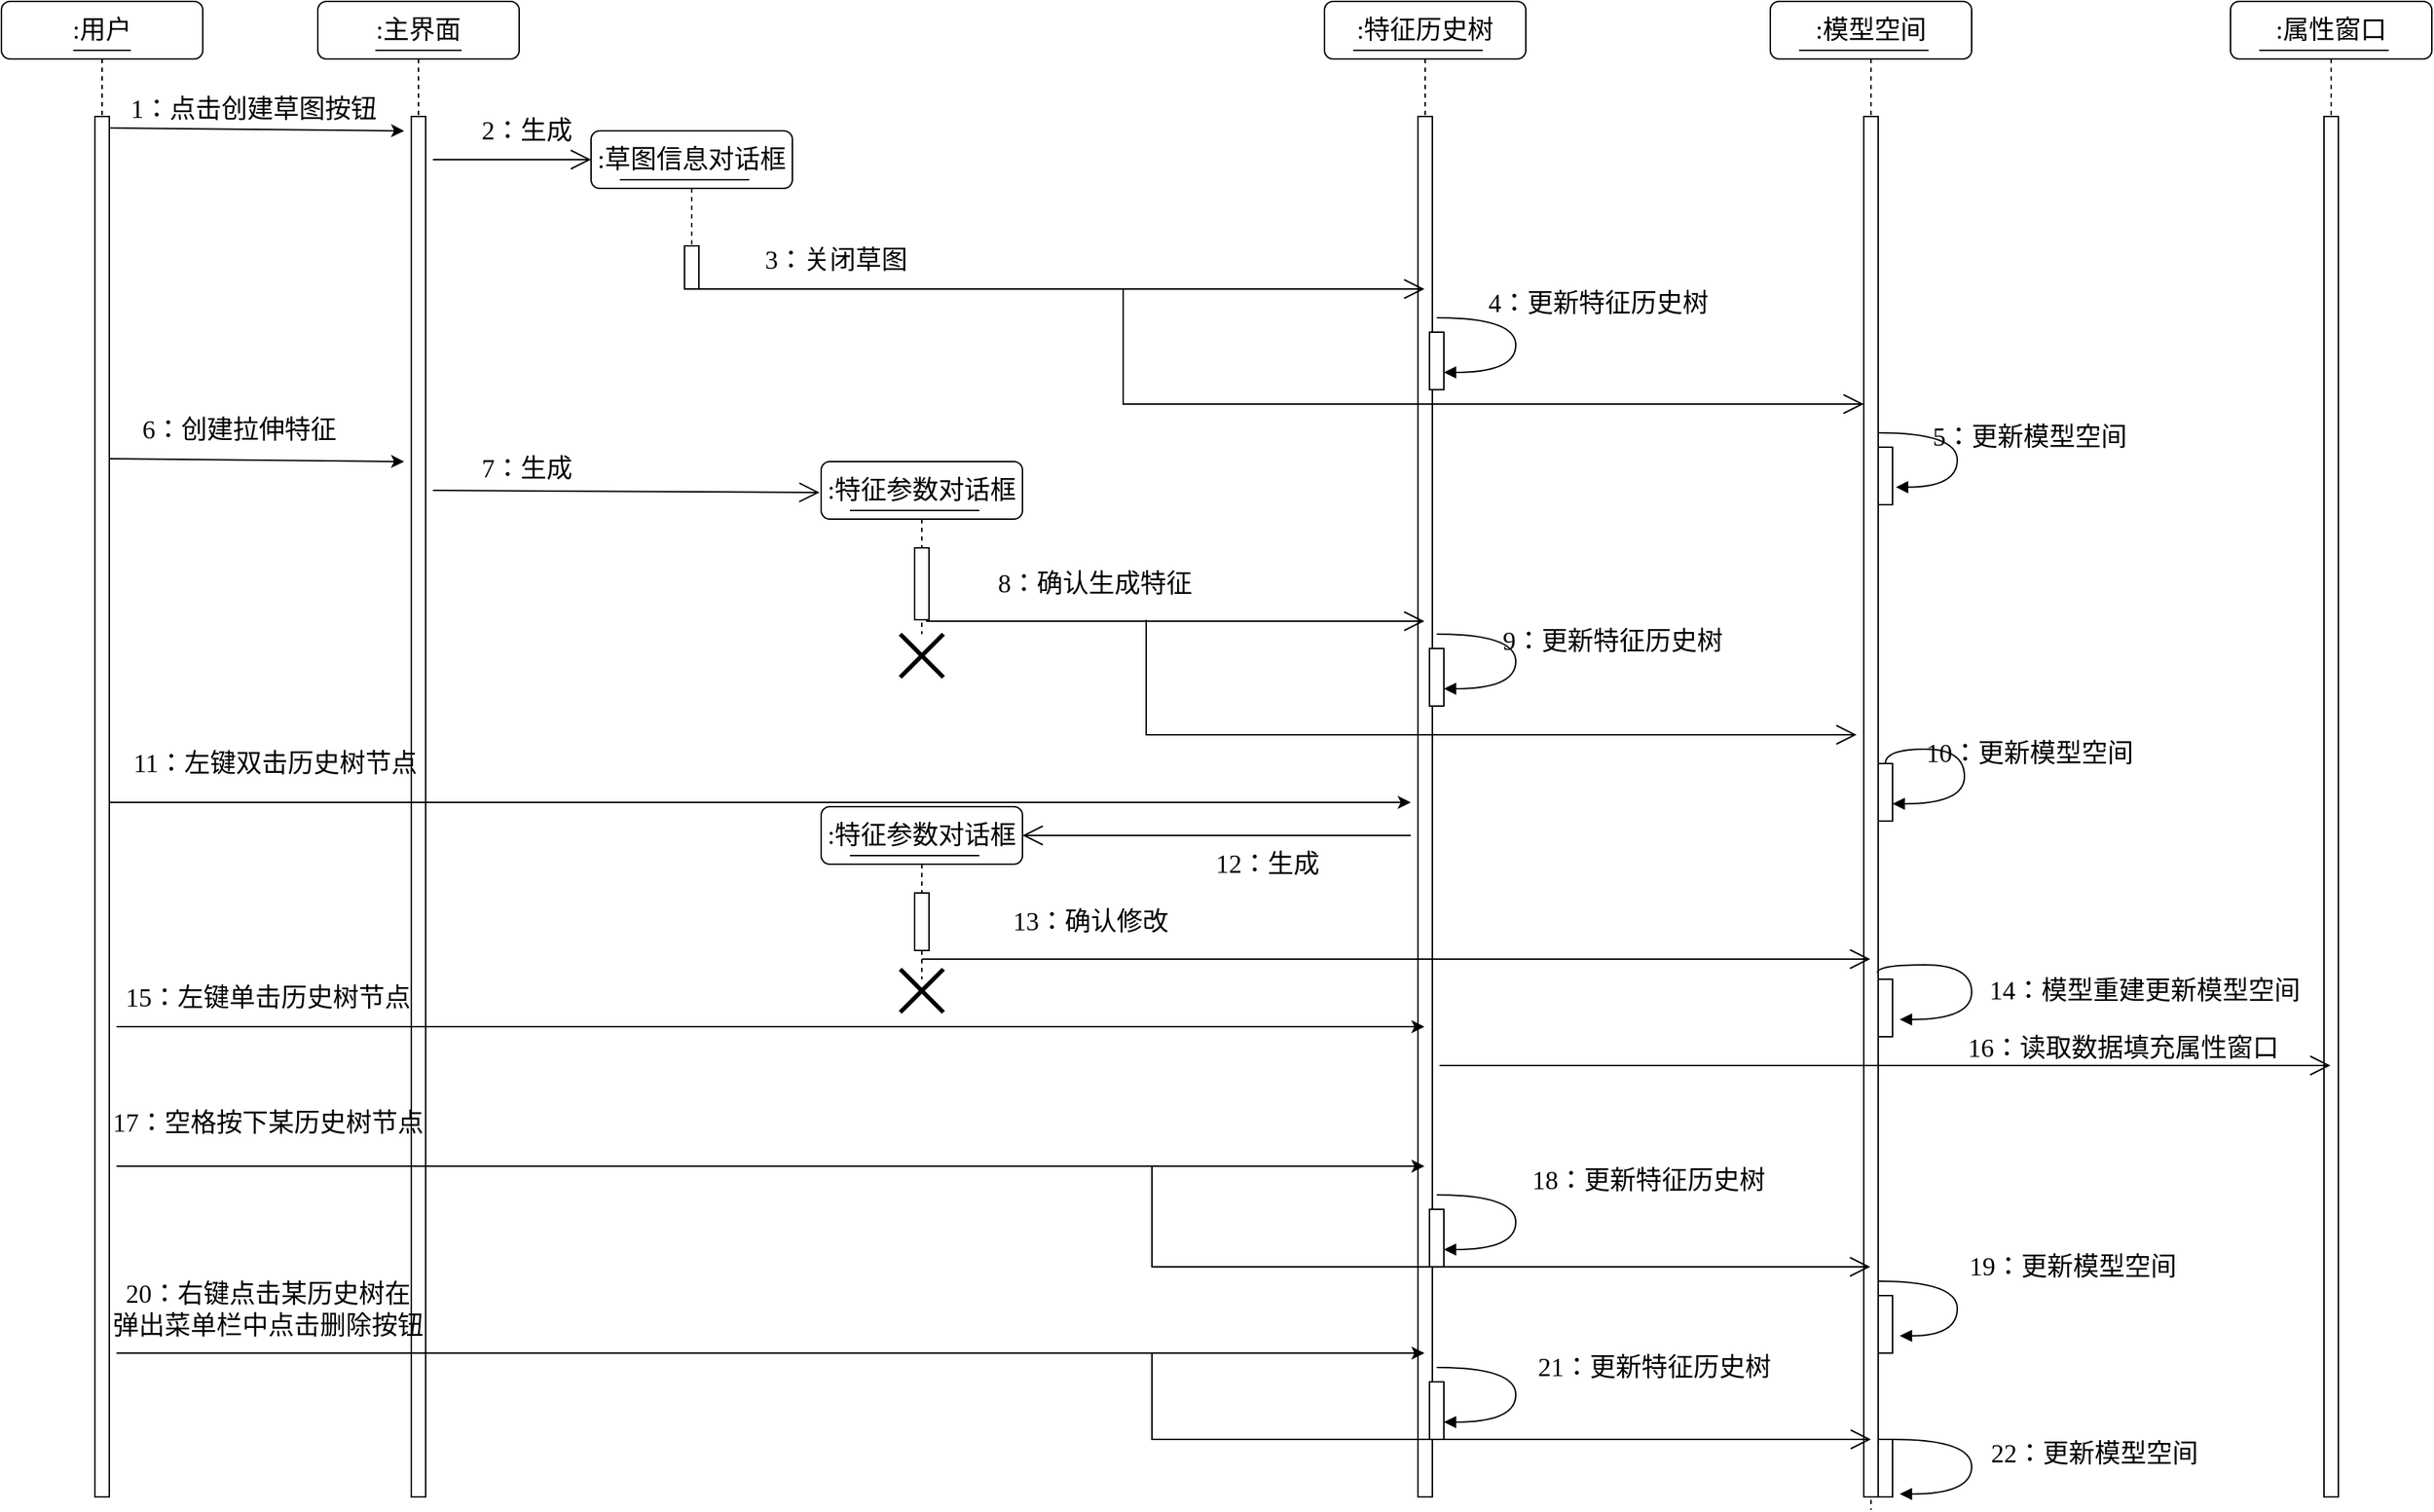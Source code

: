 <mxfile version="22.1.8" type="github">
  <diagram name="第 1 页" id="ZRY4WDD3s0EOswIIjKSG">
    <mxGraphModel dx="2787" dy="882" grid="1" gridSize="10" guides="1" tooltips="1" connect="1" arrows="1" fold="1" page="1" pageScale="1" pageWidth="827" pageHeight="1169" math="0" shadow="0">
      <root>
        <mxCell id="0" />
        <mxCell id="1" parent="0" />
        <mxCell id="owsrCWpy_cF2nVWeZgwf-1" value="&lt;font style=&quot;font-size: 18px;&quot; data-font-src=&quot;https://fonts.googleapis.com/css?family=Noto+Sans+Simplified+Chinese&quot; face=&quot;Noto Sans Simplified Chinese&quot;&gt;:主界面&lt;/font&gt;" style="shape=umlLifeline;perimeter=lifelinePerimeter;whiteSpace=wrap;html=1;container=1;collapsible=0;recursiveResize=0;outlineConnect=0;rounded=1;shadow=0;comic=0;labelBackgroundColor=none;strokeWidth=1;fontFamily=Verdana;fontSize=12;align=center;" parent="1" vertex="1">
          <mxGeometry x="-420" y="120" width="140" height="1040" as="geometry" />
        </mxCell>
        <mxCell id="owsrCWpy_cF2nVWeZgwf-2" value="" style="html=1;points=[];perimeter=orthogonalPerimeter;rounded=0;shadow=0;comic=0;labelBackgroundColor=none;strokeWidth=1;fontFamily=Verdana;fontSize=12;align=center;" parent="owsrCWpy_cF2nVWeZgwf-1" vertex="1">
          <mxGeometry x="65" y="80" width="10" height="960" as="geometry" />
        </mxCell>
        <mxCell id="owsrCWpy_cF2nVWeZgwf-3" value="" style="line;strokeWidth=1;fillColor=none;align=left;verticalAlign=middle;spacingTop=-1;spacingLeft=3;spacingRight=3;rotatable=0;labelPosition=right;points=[];portConstraint=eastwest;strokeColor=inherit;" parent="owsrCWpy_cF2nVWeZgwf-1" vertex="1">
          <mxGeometry x="40" y="30" width="60" height="8" as="geometry" />
        </mxCell>
        <mxCell id="owsrCWpy_cF2nVWeZgwf-70" value="" style="endArrow=open;endFill=1;endSize=12;html=1;rounded=0;entryX=-0.008;entryY=0.179;entryDx=0;entryDy=0;entryPerimeter=0;" parent="owsrCWpy_cF2nVWeZgwf-1" target="owsrCWpy_cF2nVWeZgwf-17" edge="1">
          <mxGeometry width="160" relative="1" as="geometry">
            <mxPoint x="80" y="340" as="sourcePoint" />
            <mxPoint x="310" y="340" as="targetPoint" />
          </mxGeometry>
        </mxCell>
        <mxCell id="owsrCWpy_cF2nVWeZgwf-5" value="&lt;font style=&quot;font-size: 18px;&quot; data-font-src=&quot;https://fonts.googleapis.com/css?family=Noto+Sans+Simplified+Chinese&quot; face=&quot;Noto Sans Simplified Chinese&quot;&gt;:模型空间&lt;/font&gt;" style="shape=umlLifeline;perimeter=lifelinePerimeter;whiteSpace=wrap;html=1;container=1;collapsible=0;recursiveResize=0;outlineConnect=0;rounded=1;shadow=0;comic=0;labelBackgroundColor=none;strokeWidth=1;fontFamily=Verdana;fontSize=12;align=center;" parent="1" vertex="1">
          <mxGeometry x="590" y="120" width="140" height="1049" as="geometry" />
        </mxCell>
        <mxCell id="owsrCWpy_cF2nVWeZgwf-6" value="" style="html=1;points=[];perimeter=orthogonalPerimeter;rounded=0;shadow=0;comic=0;labelBackgroundColor=none;strokeWidth=1;fontFamily=Verdana;fontSize=12;align=center;" parent="owsrCWpy_cF2nVWeZgwf-5" vertex="1">
          <mxGeometry x="65" y="80" width="10" height="960" as="geometry" />
        </mxCell>
        <mxCell id="owsrCWpy_cF2nVWeZgwf-7" value="" style="line;strokeWidth=1;fillColor=none;align=left;verticalAlign=middle;spacingTop=-1;spacingLeft=3;spacingRight=3;rotatable=0;labelPosition=right;points=[];portConstraint=eastwest;strokeColor=inherit;" parent="owsrCWpy_cF2nVWeZgwf-5" vertex="1">
          <mxGeometry x="20" y="30" width="90" height="8" as="geometry" />
        </mxCell>
        <mxCell id="owsrCWpy_cF2nVWeZgwf-68" value="" style="html=1;points=[];perimeter=orthogonalPerimeter;rounded=0;shadow=0;comic=0;labelBackgroundColor=none;strokeWidth=1;fontFamily=Verdana;fontSize=12;align=center;" parent="owsrCWpy_cF2nVWeZgwf-5" vertex="1">
          <mxGeometry x="75" y="310" width="10" height="40" as="geometry" />
        </mxCell>
        <mxCell id="owsrCWpy_cF2nVWeZgwf-67" value="" style="html=1;verticalAlign=bottom;endArrow=block;labelBackgroundColor=none;fontFamily=Verdana;fontSize=12;elbow=vertical;edgeStyle=orthogonalEdgeStyle;curved=1;exitX=1.038;exitY=0.345;exitPerimeter=0;entryX=1.231;entryY=0.695;entryDx=0;entryDy=0;entryPerimeter=0;" parent="owsrCWpy_cF2nVWeZgwf-5" target="owsrCWpy_cF2nVWeZgwf-68" edge="1">
          <mxGeometry x="-0.091" y="30" relative="1" as="geometry">
            <mxPoint x="75" y="300" as="sourcePoint" />
            <mxPoint x="90" y="338" as="targetPoint" />
            <Array as="points">
              <mxPoint x="130" y="300" />
              <mxPoint x="130" y="338" />
            </Array>
            <mxPoint as="offset" />
          </mxGeometry>
        </mxCell>
        <mxCell id="owsrCWpy_cF2nVWeZgwf-81" value="" style="html=1;points=[];perimeter=orthogonalPerimeter;rounded=0;shadow=0;comic=0;labelBackgroundColor=none;strokeWidth=1;fontFamily=Verdana;fontSize=12;align=center;" parent="owsrCWpy_cF2nVWeZgwf-5" vertex="1">
          <mxGeometry x="75" y="530" width="10" height="40" as="geometry" />
        </mxCell>
        <mxCell id="owsrCWpy_cF2nVWeZgwf-82" value="" style="html=1;verticalAlign=bottom;endArrow=block;labelBackgroundColor=none;fontFamily=Verdana;fontSize=12;elbow=vertical;edgeStyle=orthogonalEdgeStyle;curved=1;entryX=1;entryY=0.286;entryPerimeter=0;exitX=0.5;exitY=0;exitDx=0;exitDy=0;exitPerimeter=0;" parent="owsrCWpy_cF2nVWeZgwf-5" edge="1" source="owsrCWpy_cF2nVWeZgwf-81">
          <mxGeometry x="-0.091" y="30" relative="1" as="geometry">
            <mxPoint x="80" y="520" as="sourcePoint" />
            <mxPoint x="85" y="558" as="targetPoint" />
            <Array as="points">
              <mxPoint x="80" y="520" />
              <mxPoint x="135" y="520" />
              <mxPoint x="135" y="558" />
            </Array>
            <mxPoint as="offset" />
          </mxGeometry>
        </mxCell>
        <mxCell id="owsrCWpy_cF2nVWeZgwf-95" value="" style="html=1;verticalAlign=bottom;endArrow=block;labelBackgroundColor=none;fontFamily=Verdana;fontSize=12;elbow=vertical;edgeStyle=orthogonalEdgeStyle;curved=1;entryX=1;entryY=0.286;entryPerimeter=0;exitX=-0.057;exitY=-0.111;exitPerimeter=0;exitDx=0;exitDy=0;" parent="owsrCWpy_cF2nVWeZgwf-5" edge="1" source="owsrCWpy_cF2nVWeZgwf-94">
          <mxGeometry x="-0.091" y="30" relative="1" as="geometry">
            <mxPoint x="85" y="670" as="sourcePoint" />
            <mxPoint x="90" y="708" as="targetPoint" />
            <Array as="points">
              <mxPoint x="74" y="670" />
              <mxPoint x="140" y="670" />
              <mxPoint x="140" y="708" />
            </Array>
            <mxPoint as="offset" />
          </mxGeometry>
        </mxCell>
        <mxCell id="owsrCWpy_cF2nVWeZgwf-94" value="" style="html=1;points=[];perimeter=orthogonalPerimeter;rounded=0;shadow=0;comic=0;labelBackgroundColor=none;strokeWidth=1;fontFamily=Verdana;fontSize=12;align=center;" parent="owsrCWpy_cF2nVWeZgwf-5" vertex="1">
          <mxGeometry x="75" y="680" width="10" height="40" as="geometry" />
        </mxCell>
        <mxCell id="PZFRCKx6zjegrq4QOmoY-1" value="" style="html=1;points=[];perimeter=orthogonalPerimeter;rounded=0;shadow=0;comic=0;labelBackgroundColor=none;strokeWidth=1;fontFamily=Verdana;fontSize=12;align=center;" vertex="1" parent="owsrCWpy_cF2nVWeZgwf-5">
          <mxGeometry x="75" y="900" width="10" height="40" as="geometry" />
        </mxCell>
        <mxCell id="PZFRCKx6zjegrq4QOmoY-2" value="" style="html=1;verticalAlign=bottom;endArrow=block;labelBackgroundColor=none;fontFamily=Verdana;fontSize=12;elbow=vertical;edgeStyle=orthogonalEdgeStyle;curved=1;exitX=1.038;exitY=0.345;exitPerimeter=0;" edge="1" parent="owsrCWpy_cF2nVWeZgwf-5">
          <mxGeometry x="-0.091" y="30" relative="1" as="geometry">
            <mxPoint x="75.0" y="890" as="sourcePoint" />
            <mxPoint x="90" y="928" as="targetPoint" />
            <Array as="points">
              <mxPoint x="130.0" y="890" />
              <mxPoint x="130.0" y="928" />
            </Array>
            <mxPoint as="offset" />
          </mxGeometry>
        </mxCell>
        <mxCell id="PZFRCKx6zjegrq4QOmoY-7" value="" style="html=1;points=[];perimeter=orthogonalPerimeter;rounded=0;shadow=0;comic=0;labelBackgroundColor=none;strokeWidth=1;fontFamily=Verdana;fontSize=12;align=center;" vertex="1" parent="owsrCWpy_cF2nVWeZgwf-5">
          <mxGeometry x="75" y="1000" width="10" height="40" as="geometry" />
        </mxCell>
        <mxCell id="PZFRCKx6zjegrq4QOmoY-8" value="" style="html=1;verticalAlign=bottom;endArrow=block;labelBackgroundColor=none;fontFamily=Verdana;fontSize=12;elbow=vertical;edgeStyle=orthogonalEdgeStyle;curved=1;entryX=1;entryY=0.286;entryPerimeter=0;exitX=1.038;exitY=0.345;exitPerimeter=0;" edge="1" parent="owsrCWpy_cF2nVWeZgwf-5">
          <mxGeometry x="-0.091" y="30" relative="1" as="geometry">
            <mxPoint x="85" y="1000" as="sourcePoint" />
            <mxPoint x="90" y="1038" as="targetPoint" />
            <Array as="points">
              <mxPoint x="140" y="1000" />
              <mxPoint x="140" y="1038" />
            </Array>
            <mxPoint as="offset" />
          </mxGeometry>
        </mxCell>
        <mxCell id="owsrCWpy_cF2nVWeZgwf-9" value="&lt;font style=&quot;font-size: 18px;&quot; data-font-src=&quot;https://fonts.googleapis.com/css?family=Noto+Sans+Simplified+Chinese&quot; face=&quot;Noto Sans Simplified Chinese&quot;&gt;:特征历史树&lt;/font&gt;" style="shape=umlLifeline;perimeter=lifelinePerimeter;whiteSpace=wrap;html=1;container=1;collapsible=0;recursiveResize=0;outlineConnect=0;rounded=1;shadow=0;comic=0;labelBackgroundColor=none;strokeWidth=1;fontFamily=Verdana;fontSize=12;align=center;" parent="1" vertex="1">
          <mxGeometry x="280" y="120" width="140" height="1040" as="geometry" />
        </mxCell>
        <mxCell id="owsrCWpy_cF2nVWeZgwf-10" value="" style="html=1;points=[];perimeter=orthogonalPerimeter;rounded=0;shadow=0;comic=0;labelBackgroundColor=none;strokeWidth=1;fontFamily=Verdana;fontSize=12;align=center;" parent="owsrCWpy_cF2nVWeZgwf-9" vertex="1">
          <mxGeometry x="65" y="80" width="10" height="960" as="geometry" />
        </mxCell>
        <mxCell id="owsrCWpy_cF2nVWeZgwf-11" value="" style="line;strokeWidth=1;fillColor=none;align=left;verticalAlign=middle;spacingTop=-1;spacingLeft=3;spacingRight=3;rotatable=0;labelPosition=right;points=[];portConstraint=eastwest;strokeColor=inherit;" parent="owsrCWpy_cF2nVWeZgwf-9" vertex="1">
          <mxGeometry x="20" y="30" width="90" height="8" as="geometry" />
        </mxCell>
        <mxCell id="owsrCWpy_cF2nVWeZgwf-63" value="" style="html=1;points=[];perimeter=orthogonalPerimeter;rounded=0;shadow=0;comic=0;labelBackgroundColor=none;strokeWidth=1;fontFamily=Verdana;fontSize=12;align=center;" parent="owsrCWpy_cF2nVWeZgwf-9" vertex="1">
          <mxGeometry x="73" y="230" width="10" height="40" as="geometry" />
        </mxCell>
        <mxCell id="owsrCWpy_cF2nVWeZgwf-64" value="" style="html=1;verticalAlign=bottom;endArrow=block;labelBackgroundColor=none;fontFamily=Verdana;fontSize=12;elbow=vertical;edgeStyle=orthogonalEdgeStyle;curved=1;entryX=1;entryY=0.286;entryPerimeter=0;exitX=1.038;exitY=0.345;exitPerimeter=0;" parent="owsrCWpy_cF2nVWeZgwf-9" edge="1">
          <mxGeometry x="-0.091" y="30" relative="1" as="geometry">
            <mxPoint x="78" y="220" as="sourcePoint" />
            <mxPoint x="83" y="258" as="targetPoint" />
            <Array as="points">
              <mxPoint x="133" y="220" />
              <mxPoint x="133" y="258" />
            </Array>
            <mxPoint as="offset" />
          </mxGeometry>
        </mxCell>
        <mxCell id="owsrCWpy_cF2nVWeZgwf-75" value="" style="html=1;points=[];perimeter=orthogonalPerimeter;rounded=0;shadow=0;comic=0;labelBackgroundColor=none;strokeWidth=1;fontFamily=Verdana;fontSize=12;align=center;" parent="owsrCWpy_cF2nVWeZgwf-9" vertex="1">
          <mxGeometry x="73" y="450" width="10" height="40" as="geometry" />
        </mxCell>
        <mxCell id="owsrCWpy_cF2nVWeZgwf-76" value="" style="html=1;verticalAlign=bottom;endArrow=block;labelBackgroundColor=none;fontFamily=Verdana;fontSize=12;elbow=vertical;edgeStyle=orthogonalEdgeStyle;curved=1;entryX=1;entryY=0.286;entryPerimeter=0;exitX=1.038;exitY=0.345;exitPerimeter=0;" parent="owsrCWpy_cF2nVWeZgwf-9" edge="1">
          <mxGeometry x="-0.091" y="30" relative="1" as="geometry">
            <mxPoint x="78" y="440" as="sourcePoint" />
            <mxPoint x="83" y="478" as="targetPoint" />
            <Array as="points">
              <mxPoint x="133" y="440" />
              <mxPoint x="133" y="478" />
            </Array>
            <mxPoint as="offset" />
          </mxGeometry>
        </mxCell>
        <mxCell id="owsrCWpy_cF2nVWeZgwf-92" value="" style="html=1;points=[];perimeter=orthogonalPerimeter;rounded=0;shadow=0;comic=0;labelBackgroundColor=none;strokeWidth=1;fontFamily=Verdana;fontSize=12;align=center;" parent="owsrCWpy_cF2nVWeZgwf-9" vertex="1">
          <mxGeometry x="73" y="840" width="10" height="40" as="geometry" />
        </mxCell>
        <mxCell id="owsrCWpy_cF2nVWeZgwf-93" value="" style="html=1;verticalAlign=bottom;endArrow=block;labelBackgroundColor=none;fontFamily=Verdana;fontSize=12;elbow=vertical;edgeStyle=orthogonalEdgeStyle;curved=1;entryX=1;entryY=0.286;entryPerimeter=0;exitX=1.038;exitY=0.345;exitPerimeter=0;" parent="owsrCWpy_cF2nVWeZgwf-9" edge="1">
          <mxGeometry x="-0.091" y="30" relative="1" as="geometry">
            <mxPoint x="78" y="830" as="sourcePoint" />
            <mxPoint x="83" y="868" as="targetPoint" />
            <Array as="points">
              <mxPoint x="133" y="830" />
              <mxPoint x="133" y="868" />
            </Array>
            <mxPoint as="offset" />
          </mxGeometry>
        </mxCell>
        <mxCell id="PZFRCKx6zjegrq4QOmoY-3" value="" style="html=1;points=[];perimeter=orthogonalPerimeter;rounded=0;shadow=0;comic=0;labelBackgroundColor=none;strokeWidth=1;fontFamily=Verdana;fontSize=12;align=center;" vertex="1" parent="owsrCWpy_cF2nVWeZgwf-9">
          <mxGeometry x="73" y="960" width="10" height="40" as="geometry" />
        </mxCell>
        <mxCell id="PZFRCKx6zjegrq4QOmoY-4" value="" style="html=1;verticalAlign=bottom;endArrow=block;labelBackgroundColor=none;fontFamily=Verdana;fontSize=12;elbow=vertical;edgeStyle=orthogonalEdgeStyle;curved=1;entryX=1;entryY=0.286;entryPerimeter=0;exitX=1.038;exitY=0.345;exitPerimeter=0;" edge="1" parent="owsrCWpy_cF2nVWeZgwf-9">
          <mxGeometry x="-0.091" y="30" relative="1" as="geometry">
            <mxPoint x="78" y="950" as="sourcePoint" />
            <mxPoint x="83" y="988" as="targetPoint" />
            <Array as="points">
              <mxPoint x="133" y="950" />
              <mxPoint x="133" y="988" />
            </Array>
            <mxPoint as="offset" />
          </mxGeometry>
        </mxCell>
        <mxCell id="owsrCWpy_cF2nVWeZgwf-13" value="&lt;font style=&quot;font-size: 18px;&quot; data-font-src=&quot;https://fonts.googleapis.com/css?family=Noto+Sans+Simplified+Chinese&quot; face=&quot;Noto Sans Simplified Chinese&quot;&gt;:属性窗口&lt;/font&gt;" style="shape=umlLifeline;perimeter=lifelinePerimeter;whiteSpace=wrap;html=1;container=1;collapsible=0;recursiveResize=0;outlineConnect=0;rounded=1;shadow=0;comic=0;labelBackgroundColor=none;strokeWidth=1;fontFamily=Verdana;fontSize=12;align=center;" parent="1" vertex="1">
          <mxGeometry x="910" y="120" width="140" height="1040" as="geometry" />
        </mxCell>
        <mxCell id="owsrCWpy_cF2nVWeZgwf-14" value="" style="html=1;points=[];perimeter=orthogonalPerimeter;rounded=0;shadow=0;comic=0;labelBackgroundColor=none;strokeWidth=1;fontFamily=Verdana;fontSize=12;align=center;" parent="owsrCWpy_cF2nVWeZgwf-13" vertex="1">
          <mxGeometry x="65" y="80" width="10" height="960" as="geometry" />
        </mxCell>
        <mxCell id="owsrCWpy_cF2nVWeZgwf-15" value="" style="line;strokeWidth=1;fillColor=none;align=left;verticalAlign=middle;spacingTop=-1;spacingLeft=3;spacingRight=3;rotatable=0;labelPosition=right;points=[];portConstraint=eastwest;strokeColor=inherit;" parent="owsrCWpy_cF2nVWeZgwf-13" vertex="1">
          <mxGeometry x="20" y="30" width="90" height="8" as="geometry" />
        </mxCell>
        <mxCell id="owsrCWpy_cF2nVWeZgwf-17" value="&lt;font style=&quot;font-size: 18px;&quot; data-font-src=&quot;https://fonts.googleapis.com/css?family=Noto+Sans+Simplified+Chinese&quot; face=&quot;Noto Sans Simplified Chinese&quot;&gt;:特征参数对话框&lt;/font&gt;" style="shape=umlLifeline;perimeter=lifelinePerimeter;whiteSpace=wrap;html=1;container=1;collapsible=0;recursiveResize=0;outlineConnect=0;rounded=1;shadow=0;comic=0;labelBackgroundColor=none;strokeWidth=1;fontFamily=Verdana;fontSize=12;align=center;" parent="1" vertex="1">
          <mxGeometry x="-70" y="440" width="140" height="120" as="geometry" />
        </mxCell>
        <mxCell id="owsrCWpy_cF2nVWeZgwf-18" value="" style="html=1;points=[];perimeter=orthogonalPerimeter;rounded=0;shadow=0;comic=0;labelBackgroundColor=none;strokeWidth=1;fontFamily=Verdana;fontSize=12;align=center;" parent="owsrCWpy_cF2nVWeZgwf-17" vertex="1">
          <mxGeometry x="65" y="60" width="10" height="50" as="geometry" />
        </mxCell>
        <mxCell id="owsrCWpy_cF2nVWeZgwf-19" value="" style="line;strokeWidth=1;fillColor=none;align=left;verticalAlign=middle;spacingTop=-1;spacingLeft=3;spacingRight=3;rotatable=0;labelPosition=right;points=[];portConstraint=eastwest;strokeColor=inherit;" parent="owsrCWpy_cF2nVWeZgwf-17" vertex="1">
          <mxGeometry x="20" y="30" width="90" height="8" as="geometry" />
        </mxCell>
        <mxCell id="owsrCWpy_cF2nVWeZgwf-21" value="&lt;font style=&quot;font-size: 18px;&quot; data-font-src=&quot;https://fonts.googleapis.com/css?family=Noto+Sans+Simplified+Chinese&quot; face=&quot;Noto Sans Simplified Chinese&quot;&gt;:用户&lt;/font&gt;" style="shape=umlLifeline;perimeter=lifelinePerimeter;whiteSpace=wrap;html=1;container=1;collapsible=0;recursiveResize=0;outlineConnect=0;rounded=1;shadow=0;comic=0;labelBackgroundColor=none;strokeWidth=1;fontFamily=Verdana;fontSize=12;align=center;" parent="1" vertex="1">
          <mxGeometry x="-640" y="120" width="140" height="1040" as="geometry" />
        </mxCell>
        <mxCell id="owsrCWpy_cF2nVWeZgwf-22" value="" style="html=1;points=[];perimeter=orthogonalPerimeter;rounded=0;shadow=0;comic=0;labelBackgroundColor=none;strokeWidth=1;fontFamily=Verdana;fontSize=12;align=center;" parent="owsrCWpy_cF2nVWeZgwf-21" vertex="1">
          <mxGeometry x="65" y="80" width="10" height="960" as="geometry" />
        </mxCell>
        <mxCell id="owsrCWpy_cF2nVWeZgwf-23" value="" style="line;strokeWidth=1;fillColor=none;align=left;verticalAlign=middle;spacingTop=-1;spacingLeft=3;spacingRight=3;rotatable=0;labelPosition=right;points=[];portConstraint=eastwest;strokeColor=inherit;" parent="owsrCWpy_cF2nVWeZgwf-21" vertex="1">
          <mxGeometry x="50" y="30" width="40" height="8" as="geometry" />
        </mxCell>
        <mxCell id="owsrCWpy_cF2nVWeZgwf-101" value="" style="endArrow=classic;html=1;rounded=0;" parent="owsrCWpy_cF2nVWeZgwf-21" target="owsrCWpy_cF2nVWeZgwf-9" edge="1">
          <mxGeometry width="50" height="50" relative="1" as="geometry">
            <mxPoint x="80" y="810" as="sourcePoint" />
            <mxPoint x="285" y="812" as="targetPoint" />
          </mxGeometry>
        </mxCell>
        <mxCell id="owsrCWpy_cF2nVWeZgwf-30" value="&lt;font style=&quot;font-size: 18px;&quot; data-font-src=&quot;https://fonts.googleapis.com/css?family=Noto+Sans+Simplified+Chinese&quot; face=&quot;Noto Sans Simplified Chinese&quot;&gt;:草图信息对话框&lt;/font&gt;" style="shape=umlLifeline;perimeter=lifelinePerimeter;whiteSpace=wrap;html=1;container=1;collapsible=0;recursiveResize=0;outlineConnect=0;rounded=1;shadow=0;comic=0;labelBackgroundColor=none;strokeWidth=1;fontFamily=Verdana;fontSize=12;align=center;" parent="1" vertex="1">
          <mxGeometry x="-230" y="210" width="140" height="110" as="geometry" />
        </mxCell>
        <mxCell id="owsrCWpy_cF2nVWeZgwf-31" value="" style="html=1;points=[];perimeter=orthogonalPerimeter;rounded=0;shadow=0;comic=0;labelBackgroundColor=none;strokeWidth=1;fontFamily=Verdana;fontSize=12;align=center;" parent="owsrCWpy_cF2nVWeZgwf-30" vertex="1">
          <mxGeometry x="65" y="80" width="10" height="30" as="geometry" />
        </mxCell>
        <mxCell id="owsrCWpy_cF2nVWeZgwf-32" value="" style="line;strokeWidth=1;fillColor=none;align=left;verticalAlign=middle;spacingTop=-1;spacingLeft=3;spacingRight=3;rotatable=0;labelPosition=right;points=[];portConstraint=eastwest;strokeColor=inherit;" parent="owsrCWpy_cF2nVWeZgwf-30" vertex="1">
          <mxGeometry x="20" y="30" width="90" height="8" as="geometry" />
        </mxCell>
        <mxCell id="owsrCWpy_cF2nVWeZgwf-34" value="&lt;font style=&quot;font-size: 18px;&quot; data-font-src=&quot;https://fonts.googleapis.com/css?family=Noto+Sans+Simplified+Chinese&quot; face=&quot;Noto Sans Simplified Chinese&quot;&gt;1：点击创建草图按钮&lt;/font&gt;" style="text;html=1;align=center;verticalAlign=middle;resizable=0;points=[];autosize=1;strokeColor=none;fillColor=none;" parent="1" vertex="1">
          <mxGeometry x="-565" y="175" width="200" height="40" as="geometry" />
        </mxCell>
        <mxCell id="owsrCWpy_cF2nVWeZgwf-35" value="&lt;font style=&quot;font-size: 18px;&quot; data-font-src=&quot;https://fonts.googleapis.com/css?family=Noto+Sans+Simplified+Chinese&quot; face=&quot;Noto Sans Simplified Chinese&quot;&gt;2：生成&lt;/font&gt;" style="text;html=1;align=center;verticalAlign=middle;resizable=0;points=[];autosize=1;strokeColor=none;fillColor=none;" parent="1" vertex="1">
          <mxGeometry x="-320" y="190" width="90" height="40" as="geometry" />
        </mxCell>
        <mxCell id="owsrCWpy_cF2nVWeZgwf-36" value="&lt;font style=&quot;font-size: 18px;&quot; data-font-src=&quot;https://fonts.googleapis.com/css?family=Noto+Sans+Simplified+Chinese&quot; face=&quot;Noto Sans Simplified Chinese&quot;&gt;3：关闭草图&lt;/font&gt;" style="text;html=1;align=center;verticalAlign=middle;resizable=0;points=[];autosize=1;strokeColor=none;fillColor=none;" parent="1" vertex="1">
          <mxGeometry x="-120" y="280" width="120" height="40" as="geometry" />
        </mxCell>
        <mxCell id="owsrCWpy_cF2nVWeZgwf-37" value="&lt;font style=&quot;font-size: 18px;&quot; face=&quot;Noto Sans Simplified Chinese&quot;&gt;6：创建拉伸特征&lt;/font&gt;" style="text;html=1;align=center;verticalAlign=middle;resizable=0;points=[];autosize=1;strokeColor=none;fillColor=none;" parent="1" vertex="1">
          <mxGeometry x="-555" y="398" width="160" height="40" as="geometry" />
        </mxCell>
        <mxCell id="owsrCWpy_cF2nVWeZgwf-38" value="&lt;font style=&quot;font-size: 18px;&quot; data-font-src=&quot;https://fonts.googleapis.com/css?family=Noto+Sans+Simplified+Chinese&quot; face=&quot;Noto Sans Simplified Chinese&quot;&gt;7：生成&lt;/font&gt;" style="text;html=1;align=center;verticalAlign=middle;resizable=0;points=[];autosize=1;strokeColor=none;fillColor=none;" parent="1" vertex="1">
          <mxGeometry x="-320" y="425" width="90" height="40" as="geometry" />
        </mxCell>
        <mxCell id="owsrCWpy_cF2nVWeZgwf-39" value="&lt;font style=&quot;font-size: 18px;&quot; data-font-src=&quot;https://fonts.googleapis.com/css?family=Noto+Sans+Simplified+Chinese&quot; face=&quot;Noto Sans Simplified Chinese&quot;&gt;8：确认生成特征&lt;/font&gt;" style="text;html=1;align=center;verticalAlign=middle;resizable=0;points=[];autosize=1;strokeColor=none;fillColor=none;" parent="1" vertex="1">
          <mxGeometry x="40" y="505" width="160" height="40" as="geometry" />
        </mxCell>
        <mxCell id="owsrCWpy_cF2nVWeZgwf-40" value="&lt;font style=&quot;font-size: 18px;&quot; data-font-src=&quot;https://fonts.googleapis.com/css?family=Noto+Sans+Simplified+Chinese&quot; face=&quot;Noto Sans Simplified Chinese&quot;&gt;4：更新特征历史树&lt;/font&gt;" style="text;html=1;align=center;verticalAlign=middle;resizable=0;points=[];autosize=1;strokeColor=none;fillColor=none;" parent="1" vertex="1">
          <mxGeometry x="380" y="310" width="180" height="40" as="geometry" />
        </mxCell>
        <mxCell id="owsrCWpy_cF2nVWeZgwf-41" value="&lt;font style=&quot;font-size: 18px;&quot; data-font-src=&quot;https://fonts.googleapis.com/css?family=Noto+Sans+Simplified+Chinese&quot; face=&quot;Noto Sans Simplified Chinese&quot;&gt;5：更新模型空间&lt;/font&gt;" style="text;html=1;align=center;verticalAlign=middle;resizable=0;points=[];autosize=1;strokeColor=none;fillColor=none;" parent="1" vertex="1">
          <mxGeometry x="690" y="403" width="160" height="40" as="geometry" />
        </mxCell>
        <mxCell id="owsrCWpy_cF2nVWeZgwf-42" value="&lt;font style=&quot;font-size: 18px;&quot; face=&quot;Noto Sans Simplified Chinese&quot;&gt;10：更新模型空间&lt;/font&gt;" style="text;html=1;align=center;verticalAlign=middle;resizable=0;points=[];autosize=1;strokeColor=none;fillColor=none;" parent="1" vertex="1">
          <mxGeometry x="685" y="623" width="170" height="40" as="geometry" />
        </mxCell>
        <mxCell id="owsrCWpy_cF2nVWeZgwf-43" value="&lt;font style=&quot;font-size: 18px;&quot; data-font-src=&quot;https://fonts.googleapis.com/css?family=Noto+Sans+Simplified+Chinese&quot; face=&quot;Noto Sans Simplified Chinese&quot;&gt;11：左键双击历史树节点&lt;/font&gt;" style="text;html=1;align=center;verticalAlign=middle;resizable=0;points=[];autosize=1;strokeColor=none;fillColor=none;" parent="1" vertex="1">
          <mxGeometry x="-560" y="630" width="220" height="40" as="geometry" />
        </mxCell>
        <mxCell id="owsrCWpy_cF2nVWeZgwf-47" value="&lt;font style=&quot;font-size: 18px;&quot; face=&quot;Noto Sans Simplified Chinese&quot;&gt;14：模型重建更新模型空间&lt;/font&gt;" style="text;html=1;align=center;verticalAlign=middle;resizable=0;points=[];autosize=1;strokeColor=none;fillColor=none;" parent="1" vertex="1">
          <mxGeometry x="730" y="788" width="240" height="40" as="geometry" />
        </mxCell>
        <mxCell id="owsrCWpy_cF2nVWeZgwf-49" value="&lt;font style=&quot;font-size: 18px;&quot; data-font-src=&quot;https://fonts.googleapis.com/css?family=Noto+Sans+Simplified+Chinese&quot; face=&quot;Noto Sans Simplified Chinese&quot;&gt;15：左键单击历史树节点&lt;/font&gt;" style="text;html=1;align=center;verticalAlign=middle;resizable=0;points=[];autosize=1;strokeColor=none;fillColor=none;" parent="1" vertex="1">
          <mxGeometry x="-565" y="793" width="220" height="40" as="geometry" />
        </mxCell>
        <mxCell id="owsrCWpy_cF2nVWeZgwf-50" value="&lt;font data-font-src=&quot;https://fonts.googleapis.com/css?family=Noto+Sans+Simplified+Chinese&quot; face=&quot;Noto Sans Simplified Chinese&quot; style=&quot;font-size: 18px;&quot;&gt;16：读取数据填充属性窗口&lt;/font&gt;" style="text;html=1;align=center;verticalAlign=middle;resizable=0;points=[];autosize=1;strokeColor=none;fillColor=none;" parent="1" vertex="1">
          <mxGeometry x="715" y="828" width="240" height="40" as="geometry" />
        </mxCell>
        <mxCell id="owsrCWpy_cF2nVWeZgwf-51" value="&lt;font style=&quot;font-size: 18px;&quot; data-font-src=&quot;https://fonts.googleapis.com/css?family=Noto+Sans+Simplified+Chinese&quot; face=&quot;Noto Sans Simplified Chinese&quot;&gt;17：空格按下某历史树节点&lt;/font&gt;" style="text;html=1;align=center;verticalAlign=middle;resizable=0;points=[];autosize=1;strokeColor=none;fillColor=none;" parent="1" vertex="1">
          <mxGeometry x="-575" y="880" width="240" height="40" as="geometry" />
        </mxCell>
        <mxCell id="owsrCWpy_cF2nVWeZgwf-58" value="" style="endArrow=classic;html=1;rounded=0;" parent="1" edge="1">
          <mxGeometry width="50" height="50" relative="1" as="geometry">
            <mxPoint x="-565" y="208" as="sourcePoint" />
            <mxPoint x="-360" y="210" as="targetPoint" />
          </mxGeometry>
        </mxCell>
        <mxCell id="owsrCWpy_cF2nVWeZgwf-59" value="" style="endArrow=open;endFill=1;endSize=12;html=1;rounded=0;" parent="1" edge="1">
          <mxGeometry width="160" relative="1" as="geometry">
            <mxPoint x="-340" y="230" as="sourcePoint" />
            <mxPoint x="-230" y="230" as="targetPoint" />
          </mxGeometry>
        </mxCell>
        <mxCell id="owsrCWpy_cF2nVWeZgwf-61" value="" style="endArrow=open;endFill=1;endSize=12;html=1;rounded=0;" parent="1" target="owsrCWpy_cF2nVWeZgwf-9" edge="1">
          <mxGeometry width="160" relative="1" as="geometry">
            <mxPoint x="-160" y="320" as="sourcePoint" />
            <mxPoint x="340" y="320" as="targetPoint" />
          </mxGeometry>
        </mxCell>
        <mxCell id="owsrCWpy_cF2nVWeZgwf-65" value="" style="endArrow=open;endFill=1;endSize=12;html=1;rounded=0;entryX=0.153;entryY=0.177;entryDx=0;entryDy=0;entryPerimeter=0;edgeStyle=orthogonalEdgeStyle;" parent="1" edge="1">
          <mxGeometry width="160" relative="1" as="geometry">
            <mxPoint x="140" y="320" as="sourcePoint" />
            <mxPoint x="655" y="400" as="targetPoint" />
            <Array as="points">
              <mxPoint x="140" y="400" />
            </Array>
          </mxGeometry>
        </mxCell>
        <mxCell id="owsrCWpy_cF2nVWeZgwf-69" value="" style="endArrow=classic;html=1;rounded=0;" parent="1" edge="1">
          <mxGeometry width="50" height="50" relative="1" as="geometry">
            <mxPoint x="-565" y="438" as="sourcePoint" />
            <mxPoint x="-360" y="440" as="targetPoint" />
          </mxGeometry>
        </mxCell>
        <mxCell id="owsrCWpy_cF2nVWeZgwf-72" value="" style="endArrow=open;endFill=1;endSize=12;html=1;rounded=0;" parent="1" target="owsrCWpy_cF2nVWeZgwf-9" edge="1">
          <mxGeometry width="160" relative="1" as="geometry">
            <mxPoint x="3" y="551" as="sourcePoint" />
            <mxPoint x="510" y="550" as="targetPoint" />
          </mxGeometry>
        </mxCell>
        <mxCell id="owsrCWpy_cF2nVWeZgwf-79" value="&lt;font style=&quot;font-size: 18px;&quot; data-font-src=&quot;https://fonts.googleapis.com/css?family=Noto+Sans+Simplified+Chinese&quot; face=&quot;Noto Sans Simplified Chinese&quot;&gt;9：更新特征历史树&lt;/font&gt;" style="text;html=1;align=center;verticalAlign=middle;resizable=0;points=[];autosize=1;strokeColor=none;fillColor=none;" parent="1" vertex="1">
          <mxGeometry x="390" y="545" width="180" height="40" as="geometry" />
        </mxCell>
        <mxCell id="owsrCWpy_cF2nVWeZgwf-80" value="" style="endArrow=open;endFill=1;endSize=12;html=1;rounded=0;edgeStyle=orthogonalEdgeStyle;" parent="1" edge="1">
          <mxGeometry width="160" relative="1" as="geometry">
            <mxPoint x="156" y="550" as="sourcePoint" />
            <mxPoint x="650" y="630" as="targetPoint" />
            <Array as="points">
              <mxPoint x="156" y="630" />
            </Array>
          </mxGeometry>
        </mxCell>
        <mxCell id="owsrCWpy_cF2nVWeZgwf-53" value="&lt;font style=&quot;font-size: 18px;&quot; face=&quot;Noto Sans Simplified Chinese&quot;&gt;20：右键点击某历史树在&lt;br&gt;弹出菜单栏中点击删除按钮&lt;/font&gt;" style="text;html=1;align=center;verticalAlign=middle;resizable=0;points=[];autosize=1;strokeColor=none;fillColor=none;" parent="1" vertex="1">
          <mxGeometry x="-575" y="1000" width="240" height="60" as="geometry" />
        </mxCell>
        <mxCell id="owsrCWpy_cF2nVWeZgwf-83" value="&lt;font style=&quot;font-size: 18px;&quot; data-font-src=&quot;https://fonts.googleapis.com/css?family=Noto+Sans+Simplified+Chinese&quot; face=&quot;Noto Sans Simplified Chinese&quot;&gt;:特征参数对话框&lt;/font&gt;" style="shape=umlLifeline;perimeter=lifelinePerimeter;whiteSpace=wrap;html=1;container=1;collapsible=0;recursiveResize=0;outlineConnect=0;rounded=1;shadow=0;comic=0;labelBackgroundColor=none;strokeWidth=1;fontFamily=Verdana;fontSize=12;align=center;" parent="1" vertex="1">
          <mxGeometry x="-70" y="680" width="140" height="120" as="geometry" />
        </mxCell>
        <mxCell id="owsrCWpy_cF2nVWeZgwf-84" value="" style="html=1;points=[];perimeter=orthogonalPerimeter;rounded=0;shadow=0;comic=0;labelBackgroundColor=none;strokeWidth=1;fontFamily=Verdana;fontSize=12;align=center;" parent="owsrCWpy_cF2nVWeZgwf-83" vertex="1">
          <mxGeometry x="65" y="60" width="10" height="40" as="geometry" />
        </mxCell>
        <mxCell id="owsrCWpy_cF2nVWeZgwf-85" value="" style="line;strokeWidth=1;fillColor=none;align=left;verticalAlign=middle;spacingTop=-1;spacingLeft=3;spacingRight=3;rotatable=0;labelPosition=right;points=[];portConstraint=eastwest;strokeColor=inherit;" parent="owsrCWpy_cF2nVWeZgwf-83" vertex="1">
          <mxGeometry x="20" y="30" width="90" height="8" as="geometry" />
        </mxCell>
        <mxCell id="owsrCWpy_cF2nVWeZgwf-87" value="&lt;font style=&quot;font-size: 18px;&quot; data-font-src=&quot;https://fonts.googleapis.com/css?family=Noto+Sans+Simplified+Chinese&quot; face=&quot;Noto Sans Simplified Chinese&quot;&gt;12：生成&lt;/font&gt;" style="text;html=1;align=center;verticalAlign=middle;resizable=0;points=[];autosize=1;strokeColor=none;fillColor=none;" parent="1" vertex="1">
          <mxGeometry x="190" y="700" width="100" height="40" as="geometry" />
        </mxCell>
        <mxCell id="owsrCWpy_cF2nVWeZgwf-88" value="&lt;font style=&quot;font-size: 18px;&quot; data-font-src=&quot;https://fonts.googleapis.com/css?family=Noto+Sans+Simplified+Chinese&quot; face=&quot;Noto Sans Simplified Chinese&quot;&gt;13：确认修改&lt;/font&gt;" style="text;html=1;align=center;verticalAlign=middle;resizable=0;points=[];autosize=1;strokeColor=none;fillColor=none;" parent="1" vertex="1">
          <mxGeometry x="52" y="740" width="130" height="40" as="geometry" />
        </mxCell>
        <mxCell id="owsrCWpy_cF2nVWeZgwf-89" value="" style="endArrow=open;endFill=1;endSize=12;html=1;rounded=0;" parent="1" target="owsrCWpy_cF2nVWeZgwf-5" edge="1">
          <mxGeometry width="160" relative="1" as="geometry">
            <mxPoint y="786" as="sourcePoint" />
            <mxPoint x="347" y="786" as="targetPoint" />
          </mxGeometry>
        </mxCell>
        <mxCell id="owsrCWpy_cF2nVWeZgwf-96" value="" style="endArrow=classic;html=1;rounded=0;" parent="1" edge="1">
          <mxGeometry width="50" height="50" relative="1" as="geometry">
            <mxPoint x="-565" y="677" as="sourcePoint" />
            <mxPoint x="340" y="677" as="targetPoint" />
          </mxGeometry>
        </mxCell>
        <mxCell id="owsrCWpy_cF2nVWeZgwf-97" value="" style="endArrow=classic;html=1;rounded=0;" parent="1" target="owsrCWpy_cF2nVWeZgwf-9" edge="1">
          <mxGeometry width="50" height="50" relative="1" as="geometry">
            <mxPoint x="-560" y="833" as="sourcePoint" />
            <mxPoint x="-355" y="835" as="targetPoint" />
          </mxGeometry>
        </mxCell>
        <mxCell id="owsrCWpy_cF2nVWeZgwf-98" value="" style="endArrow=open;endFill=1;endSize=12;html=1;rounded=0;" parent="1" target="owsrCWpy_cF2nVWeZgwf-13" edge="1">
          <mxGeometry width="160" relative="1" as="geometry">
            <mxPoint x="360" y="860" as="sourcePoint" />
            <mxPoint x="-76" y="861" as="targetPoint" />
          </mxGeometry>
        </mxCell>
        <mxCell id="owsrCWpy_cF2nVWeZgwf-104" value="&lt;font style=&quot;font-size: 18px;&quot; data-font-src=&quot;https://fonts.googleapis.com/css?family=Noto+Sans+Simplified+Chinese&quot; face=&quot;Noto Sans Simplified Chinese&quot;&gt;18：更新特征历史树&lt;/font&gt;" style="text;html=1;align=center;verticalAlign=middle;resizable=0;points=[];autosize=1;strokeColor=none;fillColor=none;" parent="1" vertex="1">
          <mxGeometry x="410" y="920" width="190" height="40" as="geometry" />
        </mxCell>
        <mxCell id="owsrCWpy_cF2nVWeZgwf-105" value="&lt;font style=&quot;font-size: 18px;&quot; data-font-src=&quot;https://fonts.googleapis.com/css?family=Noto+Sans+Simplified+Chinese&quot; face=&quot;Noto Sans Simplified Chinese&quot;&gt;19：更新模型空间&lt;/font&gt;" style="text;html=1;align=center;verticalAlign=middle;resizable=0;points=[];autosize=1;strokeColor=none;fillColor=none;" parent="1" vertex="1">
          <mxGeometry x="715" y="980" width="170" height="40" as="geometry" />
        </mxCell>
        <mxCell id="owsrCWpy_cF2nVWeZgwf-107" value="" style="endArrow=classic;html=1;rounded=0;" parent="1" edge="1" target="owsrCWpy_cF2nVWeZgwf-9">
          <mxGeometry width="50" height="50" relative="1" as="geometry">
            <mxPoint x="-560" y="1060" as="sourcePoint" />
            <mxPoint x="-355" y="1062" as="targetPoint" />
          </mxGeometry>
        </mxCell>
        <mxCell id="owsrCWpy_cF2nVWeZgwf-109" value="" style="endArrow=open;endFill=1;endSize=12;html=1;rounded=0;" parent="1" edge="1">
          <mxGeometry width="160" relative="1" as="geometry">
            <mxPoint x="340" y="700" as="sourcePoint" />
            <mxPoint x="70" y="700" as="targetPoint" />
          </mxGeometry>
        </mxCell>
        <mxCell id="owsrCWpy_cF2nVWeZgwf-103" value="" style="endArrow=open;endFill=1;endSize=12;html=1;rounded=0;edgeStyle=orthogonalEdgeStyle;" parent="1" target="owsrCWpy_cF2nVWeZgwf-5" edge="1">
          <mxGeometry width="160" relative="1" as="geometry">
            <mxPoint x="-10" y="930" as="sourcePoint" />
            <mxPoint x="470" y="1010" as="targetPoint" />
            <Array as="points">
              <mxPoint x="160" y="930" />
              <mxPoint x="160" y="1000" />
            </Array>
          </mxGeometry>
        </mxCell>
        <mxCell id="PZFRCKx6zjegrq4QOmoY-5" value="&lt;font style=&quot;font-size: 18px;&quot; data-font-src=&quot;https://fonts.googleapis.com/css?family=Noto+Sans+Simplified+Chinese&quot; face=&quot;Noto Sans Simplified Chinese&quot;&gt;21：更新特征历史树&lt;/font&gt;" style="text;html=1;align=center;verticalAlign=middle;resizable=0;points=[];autosize=1;strokeColor=none;fillColor=none;" vertex="1" parent="1">
          <mxGeometry x="413.5" y="1050" width="190" height="40" as="geometry" />
        </mxCell>
        <mxCell id="PZFRCKx6zjegrq4QOmoY-6" value="" style="endArrow=open;endFill=1;endSize=12;html=1;rounded=0;edgeStyle=orthogonalEdgeStyle;" edge="1" parent="1">
          <mxGeometry width="160" relative="1" as="geometry">
            <mxPoint x="160" y="1060" as="sourcePoint" />
            <mxPoint x="660" y="1120" as="targetPoint" />
            <Array as="points">
              <mxPoint x="160" y="1120" />
            </Array>
          </mxGeometry>
        </mxCell>
        <mxCell id="PZFRCKx6zjegrq4QOmoY-9" value="&lt;font style=&quot;font-size: 18px;&quot; data-font-src=&quot;https://fonts.googleapis.com/css?family=Noto+Sans+Simplified+Chinese&quot; face=&quot;Noto Sans Simplified Chinese&quot;&gt;22：更新模型空间&lt;/font&gt;" style="text;html=1;align=center;verticalAlign=middle;resizable=0;points=[];autosize=1;strokeColor=none;fillColor=none;" vertex="1" parent="1">
          <mxGeometry x="730" y="1110" width="170" height="40" as="geometry" />
        </mxCell>
        <mxCell id="PZFRCKx6zjegrq4QOmoY-10" value="" style="shape=umlDestroy;whiteSpace=wrap;html=1;strokeWidth=3;targetShapes=umlLifeline;" vertex="1" parent="1">
          <mxGeometry x="-15" y="560" width="30" height="30" as="geometry" />
        </mxCell>
        <mxCell id="PZFRCKx6zjegrq4QOmoY-11" value="" style="shape=umlDestroy;whiteSpace=wrap;html=1;strokeWidth=3;targetShapes=umlLifeline;" vertex="1" parent="1">
          <mxGeometry x="-15" y="793" width="30" height="30" as="geometry" />
        </mxCell>
      </root>
    </mxGraphModel>
  </diagram>
</mxfile>
